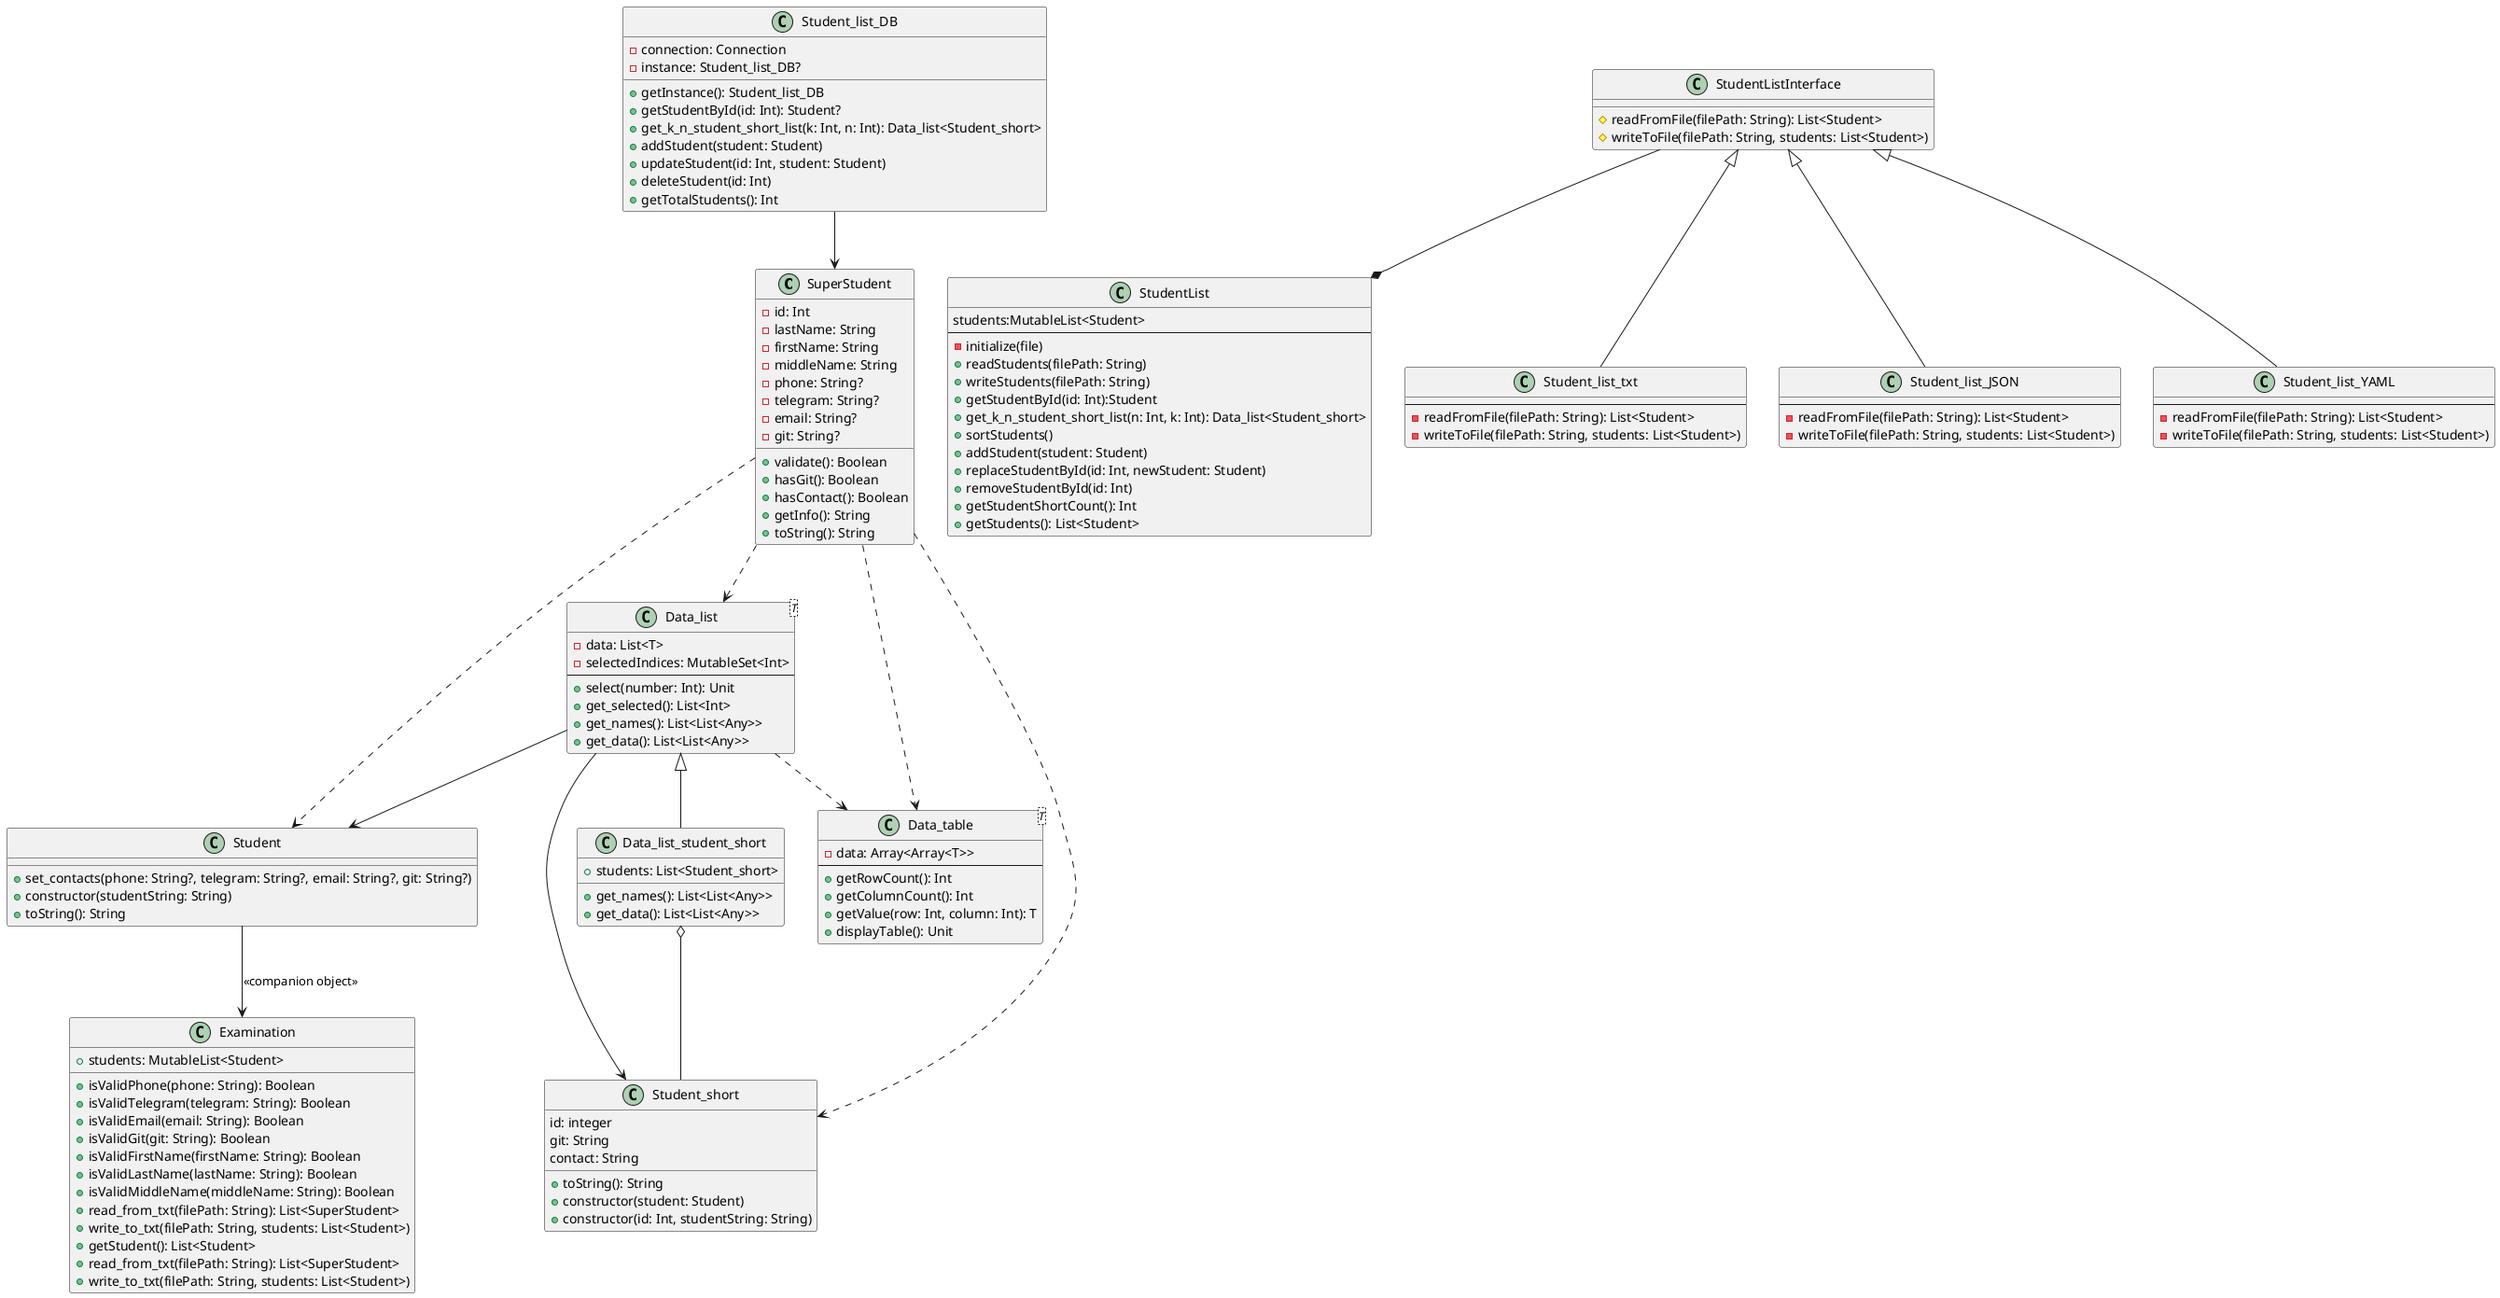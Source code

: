 @startuml
class SuperStudent {
    - id: Int
    - lastName: String
    - firstName: String
    - middleName: String
    - phone: String?
    - telegram: String?
    - email: String?
    - git: String?

    + validate(): Boolean
    + hasGit(): Boolean
    + hasContact(): Boolean
    + getInfo(): String
    + toString(): String
}

class Student {
    + set_contacts(phone: String?, telegram: String?, email: String?, git: String?)
    + constructor(studentString: String)
    + toString(): String
}

class Student_short {
    id: integer
    git: String
    contact: String
    + toString(): String
    + constructor(student: Student)
    + constructor(id: Int, studentString: String)
}

class Data_list<T> {
    - data: List<T>
    - selectedIndices: MutableSet<Int>
--
    + select(number: Int): Unit
    + get_selected(): List<Int>
    + get_names(): List<List<Any>>
    + get_data(): List<List<Any>>
}

class Data_list_student_short {
    + students: List<Student_short>
    + get_names(): List<List<Any>>
    + get_data(): List<List<Any>>
}

class Data_table<T> {
    - data: Array<Array<T>>
--
    + getRowCount(): Int
    + getColumnCount(): Int
    + getValue(row: Int, column: Int): T
    + displayTable(): Unit
}

class Examination {
    + students: MutableList<Student>
    + isValidPhone(phone: String): Boolean
    + isValidTelegram(telegram: String): Boolean
    + isValidEmail(email: String): Boolean
    + isValidGit(git: String): Boolean
    + isValidFirstName(firstName: String): Boolean
    + isValidLastName(lastName: String): Boolean
    + isValidMiddleName(middleName: String): Boolean
    + read_from_txt(filePath: String): List<SuperStudent>
    + write_to_txt(filePath: String, students: List<Student>)
    + getStudent(): List<Student>
    + read_from_txt(filePath: String): List<SuperStudent>
    + write_to_txt(filePath: String, students: List<Student>)
}

class StudentList{
students:MutableList<Student>
--
-initialize(file)
+readStudents(filePath: String)
+writeStudents(filePath: String)
+getStudentById(id: Int):Student
+get_k_n_student_short_list(n: Int, k: Int): Data_list<Student_short>
+sortStudents()
+addStudent(student: Student)
+replaceStudentById(id: Int, newStudent: Student)
+removeStudentById(id: Int)
+getStudentShortCount(): Int
+getStudents(): List<Student>
}

class StudentListInterface{
#readFromFile(filePath: String): List<Student>
#writeToFile(filePath: String, students: List<Student>)
}

class Student_list_txt{
--
-readFromFile(filePath: String): List<Student>
-writeToFile(filePath: String, students: List<Student>)
}

class Student_list_JSON{
--
-readFromFile(filePath: String): List<Student>
-writeToFile(filePath: String, students: List<Student>)
}

class Student_list_YAML{
--
-readFromFile(filePath: String): List<Student>
-writeToFile(filePath: String, students: List<Student>)
}

class Student_list_DB {
    - connection: Connection
    - instance: Student_list_DB?
    + getInstance(): Student_list_DB
    + getStudentById(id: Int): Student?
    + get_k_n_student_short_list(k: Int, n: Int): Data_list<Student_short>
    + addStudent(student: Student)
    + updateStudent(id: Int, student: Student)
    + deleteStudent(id: Int)
    + getTotalStudents(): Int
}

Student_list_DB --> SuperStudent
Data_list --> Student_short
Data_list --> Student
SuperStudent ..>Data_list
SuperStudent ..>Data_table
Student -down-> Examination : <<companion object>>
SuperStudent ..> Student
SuperStudent ..> Student_short
Data_list ^-- Data_list_student_short
Data_list_student_short o--Student_short
Data_list ..>Data_table
StudentListInterface ^--Student_list_YAML
StudentListInterface ^--Student_list_txt
StudentListInterface ^--Student_list_JSON
StudentListInterface --* StudentList
@enduml